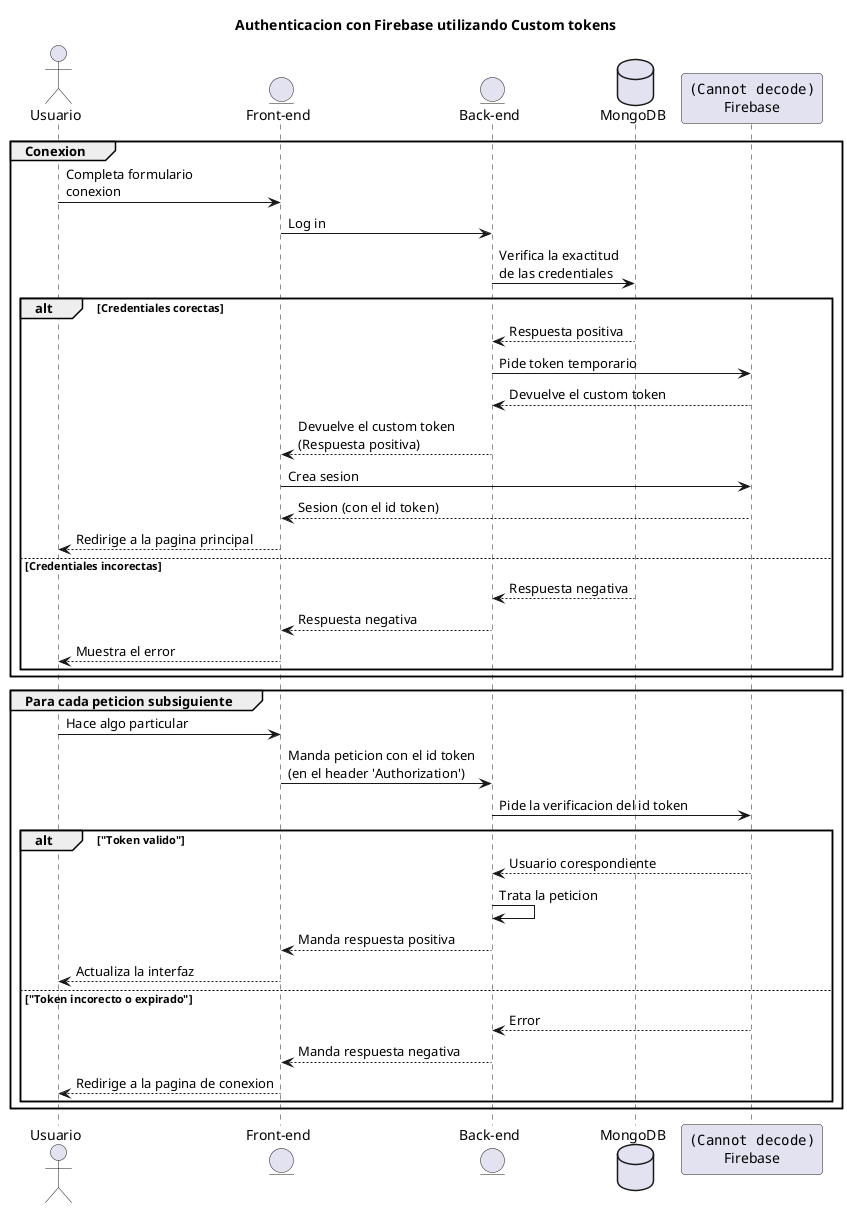 @startuml

title Authenticacion con Firebase utilizando Custom tokens

actor Usuario
entity "Front-end"
entity "Back-end"
database MongoDB
participant "<img:firebase-auth-logo.png>\nFirebase" as Firebase

group Conexion
    Usuario -> "Front-end": Completa formulario\nconexion
    "Front-end" -> "Back-end": Log in
    "Back-end" -> MongoDB: Verifica la exactitud\nde las credentiales
    alt Credentiales corectas
        "MongoDB" --> "Back-end": Respuesta positiva
        "Back-end" -> Firebase: Pide token temporario
        Firebase --> "Back-end": Devuelve el custom token
        "Back-end" --> "Front-end": Devuelve el custom token\n(Respuesta positiva)
        "Front-end" -> Firebase: Crea sesion
        Firebase --> "Front-end": Sesion (con el id token)
        "Front-end" --> "Usuario": Redirige a la pagina principal
    else Credentiales incorectas
        "MongoDB" --> "Back-end": Respuesta negativa
        "Back-end" --> "Front-end": Respuesta negativa
        "Front-end" --> "Usuario": Muestra el error
    end
end

group Para cada peticion subsiguiente
    Usuario -> "Front-end": Hace algo particular
    "Front-end" -> "Back-end": Manda peticion con el id token\n(en el header 'Authorization')
    "Back-end" -> "Firebase": Pide la verificacion del id token
    alt "Token valido"
        "Firebase" --> "Back-end": Usuario corespondiente
        "Back-end" -> "Back-end": Trata la peticion
        "Back-end" --> "Front-end": Manda respuesta positiva
        "Front-end" --> "Usuario": Actualiza la interfaz
    else "Token incorecto o expirado"
        "Firebase" --> "Back-end": Error
        "Back-end" --> "Front-end": Manda respuesta negativa
        "Front-end" --> "Usuario": Redirige a la pagina de conexion
    end
end

@enduml